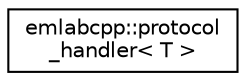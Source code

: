 digraph "Graphical Class Hierarchy"
{
 // LATEX_PDF_SIZE
  edge [fontname="Helvetica",fontsize="10",labelfontname="Helvetica",labelfontsize="10"];
  node [fontname="Helvetica",fontsize="10",shape=record];
  rankdir="LR";
  Node0 [label="emlabcpp::protocol\l_handler\< T \>",height=0.2,width=0.4,color="black", fillcolor="white", style="filled",URL="$structemlabcpp_1_1protocol__handler.html",tooltip=" "];
}
